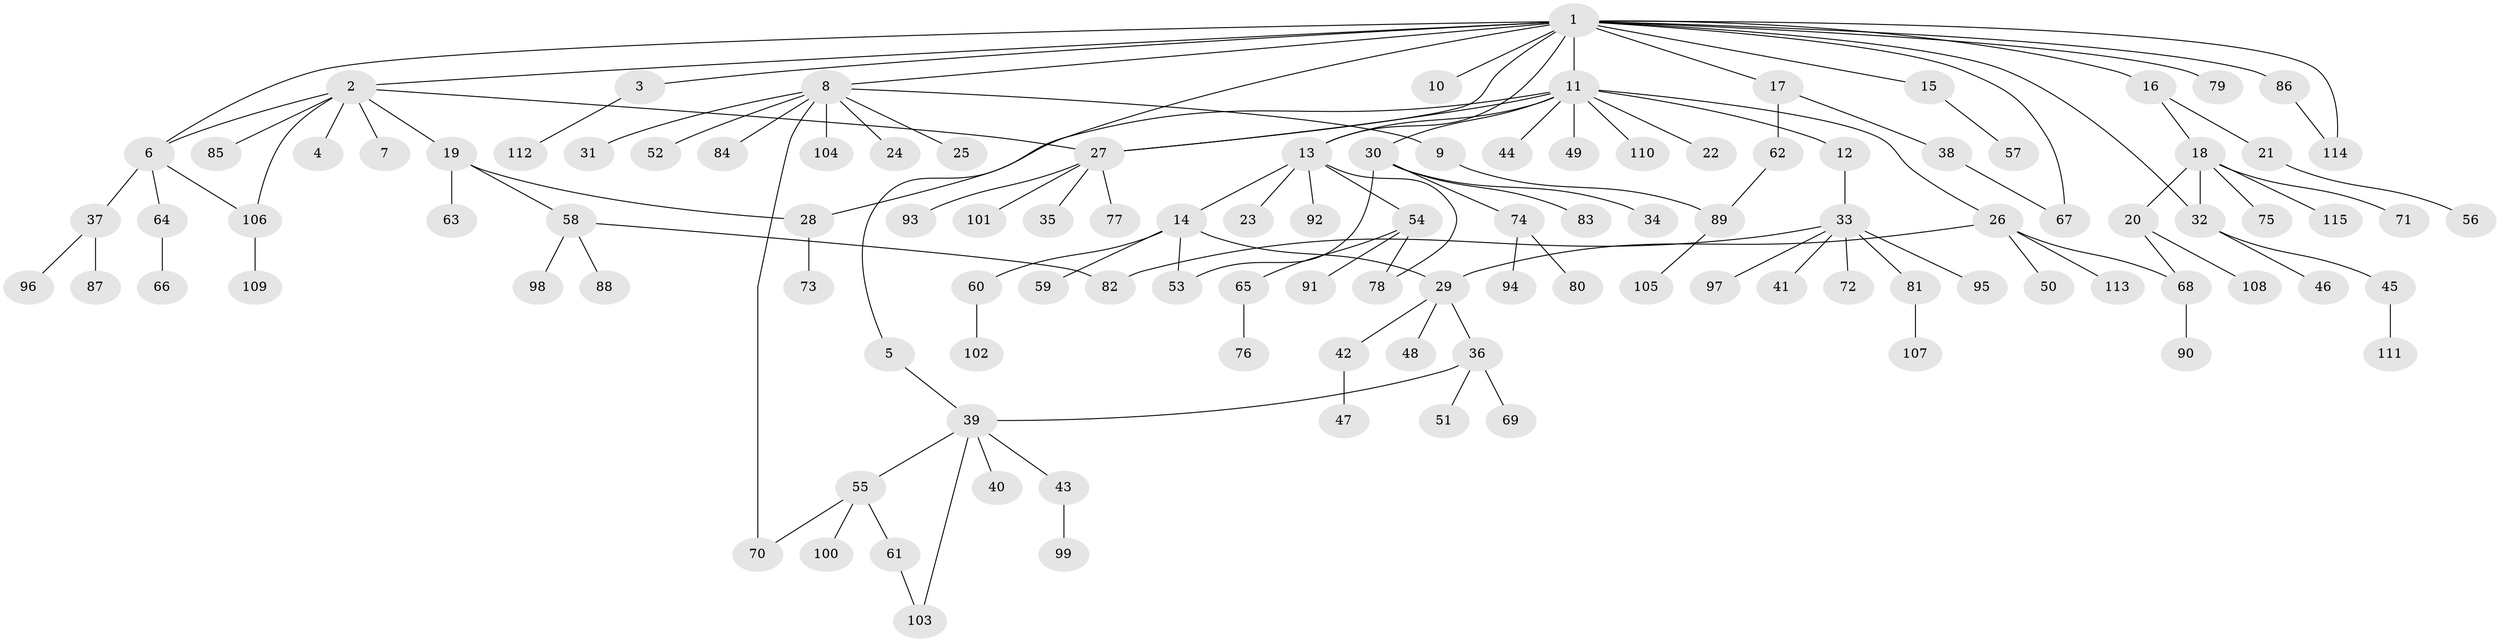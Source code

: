 // coarse degree distribution, {16: 0.012195121951219513, 7: 0.012195121951219513, 1: 0.573170731707317, 2: 0.17073170731707318, 5: 0.07317073170731707, 9: 0.012195121951219513, 15: 0.012195121951219513, 4: 0.04878048780487805, 3: 0.07317073170731707, 6: 0.012195121951219513}
// Generated by graph-tools (version 1.1) at 2025/23/03/03/25 07:23:51]
// undirected, 115 vertices, 132 edges
graph export_dot {
graph [start="1"]
  node [color=gray90,style=filled];
  1;
  2;
  3;
  4;
  5;
  6;
  7;
  8;
  9;
  10;
  11;
  12;
  13;
  14;
  15;
  16;
  17;
  18;
  19;
  20;
  21;
  22;
  23;
  24;
  25;
  26;
  27;
  28;
  29;
  30;
  31;
  32;
  33;
  34;
  35;
  36;
  37;
  38;
  39;
  40;
  41;
  42;
  43;
  44;
  45;
  46;
  47;
  48;
  49;
  50;
  51;
  52;
  53;
  54;
  55;
  56;
  57;
  58;
  59;
  60;
  61;
  62;
  63;
  64;
  65;
  66;
  67;
  68;
  69;
  70;
  71;
  72;
  73;
  74;
  75;
  76;
  77;
  78;
  79;
  80;
  81;
  82;
  83;
  84;
  85;
  86;
  87;
  88;
  89;
  90;
  91;
  92;
  93;
  94;
  95;
  96;
  97;
  98;
  99;
  100;
  101;
  102;
  103;
  104;
  105;
  106;
  107;
  108;
  109;
  110;
  111;
  112;
  113;
  114;
  115;
  1 -- 2;
  1 -- 3;
  1 -- 5;
  1 -- 6;
  1 -- 8;
  1 -- 10;
  1 -- 11;
  1 -- 13;
  1 -- 15;
  1 -- 16;
  1 -- 17;
  1 -- 27;
  1 -- 32;
  1 -- 67;
  1 -- 79;
  1 -- 86;
  1 -- 114;
  2 -- 4;
  2 -- 6;
  2 -- 7;
  2 -- 19;
  2 -- 27;
  2 -- 85;
  2 -- 106;
  3 -- 112;
  5 -- 39;
  6 -- 37;
  6 -- 64;
  6 -- 106;
  8 -- 9;
  8 -- 24;
  8 -- 25;
  8 -- 31;
  8 -- 52;
  8 -- 70;
  8 -- 84;
  8 -- 104;
  9 -- 89;
  11 -- 12;
  11 -- 13;
  11 -- 22;
  11 -- 26;
  11 -- 27;
  11 -- 28;
  11 -- 30;
  11 -- 44;
  11 -- 49;
  11 -- 110;
  12 -- 33;
  13 -- 14;
  13 -- 23;
  13 -- 54;
  13 -- 78;
  13 -- 92;
  14 -- 29;
  14 -- 53;
  14 -- 59;
  14 -- 60;
  15 -- 57;
  16 -- 18;
  16 -- 21;
  17 -- 38;
  17 -- 62;
  18 -- 20;
  18 -- 32;
  18 -- 71;
  18 -- 75;
  18 -- 115;
  19 -- 28;
  19 -- 58;
  19 -- 63;
  20 -- 68;
  20 -- 108;
  21 -- 56;
  26 -- 29;
  26 -- 50;
  26 -- 68;
  26 -- 113;
  27 -- 35;
  27 -- 77;
  27 -- 93;
  27 -- 101;
  28 -- 73;
  29 -- 36;
  29 -- 42;
  29 -- 48;
  30 -- 34;
  30 -- 53;
  30 -- 74;
  30 -- 83;
  32 -- 45;
  32 -- 46;
  33 -- 41;
  33 -- 72;
  33 -- 81;
  33 -- 82;
  33 -- 95;
  33 -- 97;
  36 -- 39;
  36 -- 51;
  36 -- 69;
  37 -- 87;
  37 -- 96;
  38 -- 67;
  39 -- 40;
  39 -- 43;
  39 -- 55;
  39 -- 103;
  42 -- 47;
  43 -- 99;
  45 -- 111;
  54 -- 65;
  54 -- 78;
  54 -- 91;
  55 -- 61;
  55 -- 70;
  55 -- 100;
  58 -- 82;
  58 -- 88;
  58 -- 98;
  60 -- 102;
  61 -- 103;
  62 -- 89;
  64 -- 66;
  65 -- 76;
  68 -- 90;
  74 -- 80;
  74 -- 94;
  81 -- 107;
  86 -- 114;
  89 -- 105;
  106 -- 109;
}
